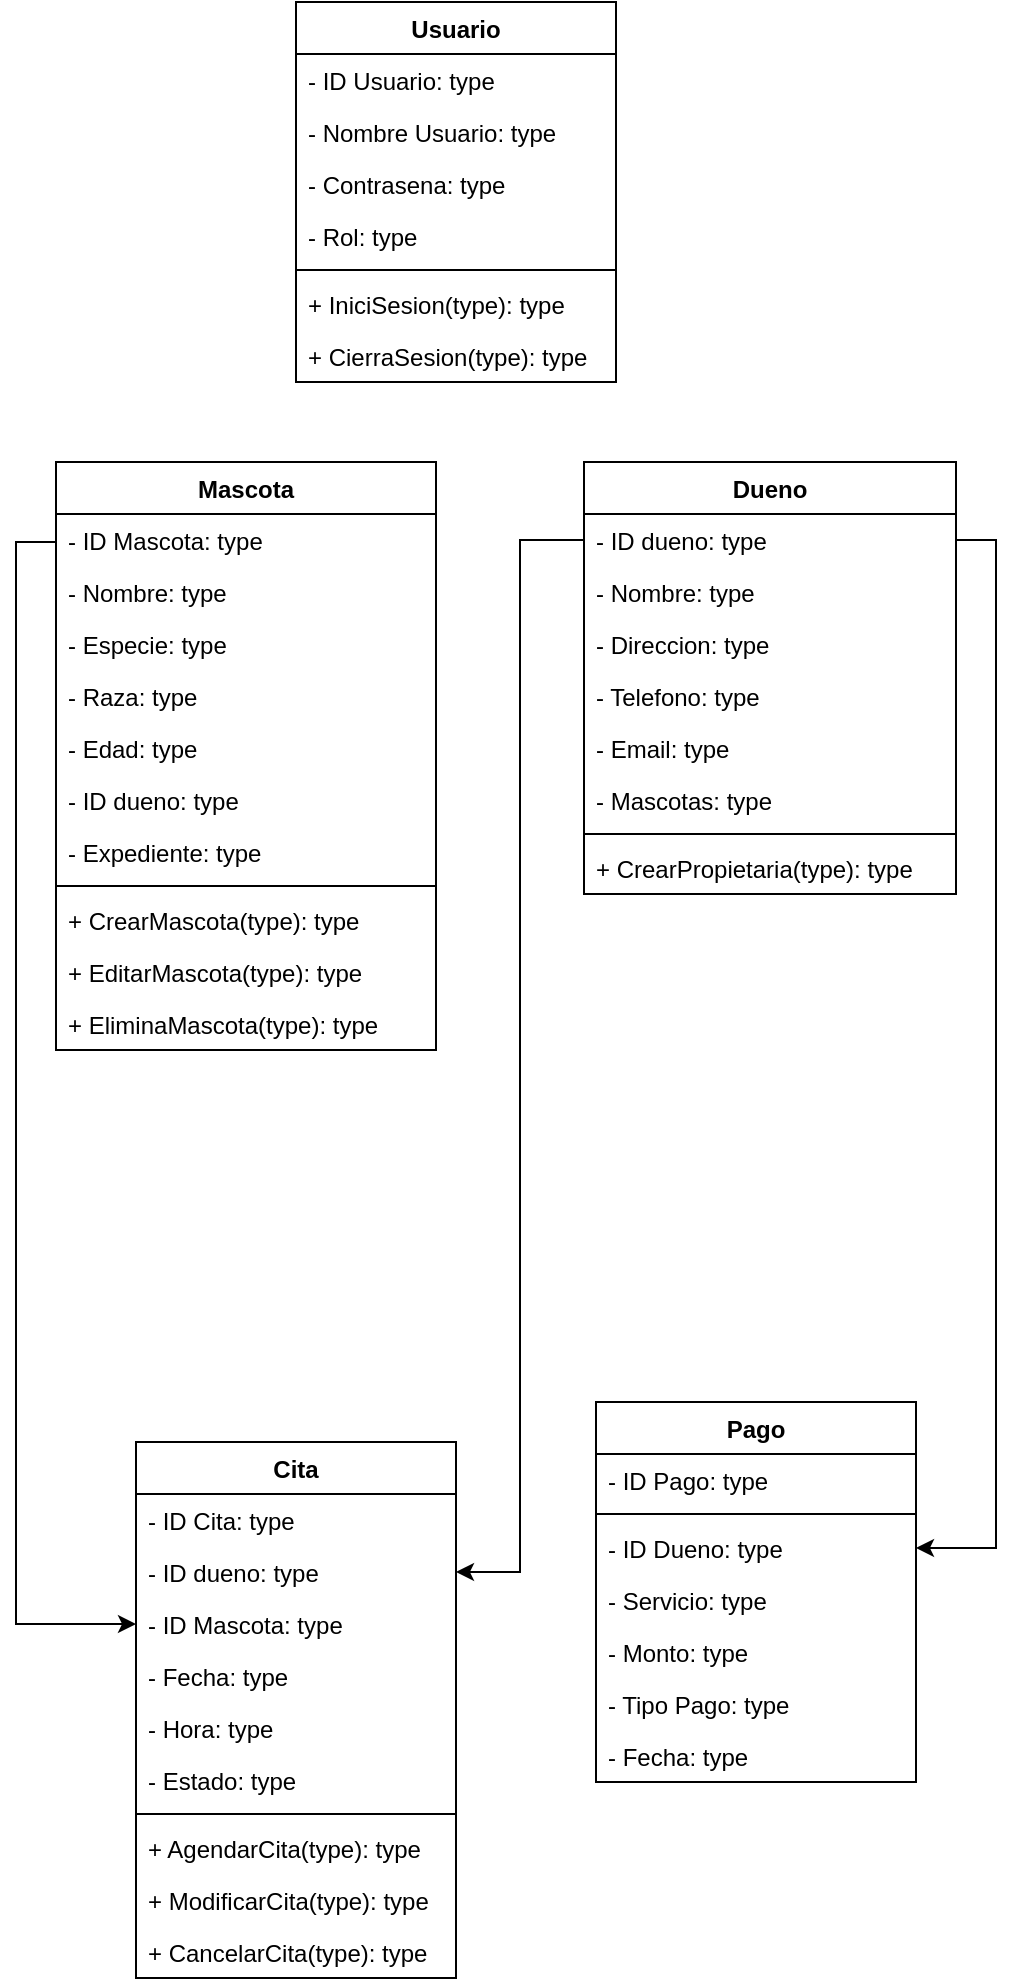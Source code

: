 <mxfile version="24.7.17">
  <diagram name="Página-1" id="QACXI7wkRRo7BJ_qL5HK">
    <mxGraphModel dx="875" dy="778" grid="1" gridSize="10" guides="1" tooltips="1" connect="1" arrows="1" fold="1" page="1" pageScale="1" pageWidth="827" pageHeight="1169" math="0" shadow="0">
      <root>
        <mxCell id="0" />
        <mxCell id="1" parent="0" />
        <mxCell id="hlU-9Vx02k2MNT2WBinT-1" value="Mascota" style="swimlane;fontStyle=1;align=center;verticalAlign=top;childLayout=stackLayout;horizontal=1;startSize=26;horizontalStack=0;resizeParent=1;resizeParentMax=0;resizeLast=0;collapsible=1;marginBottom=0;whiteSpace=wrap;html=1;" parent="1" vertex="1">
          <mxGeometry x="70" y="320" width="190" height="294" as="geometry" />
        </mxCell>
        <mxCell id="hlU-9Vx02k2MNT2WBinT-2" value="- ID Mascota: type" style="text;strokeColor=none;fillColor=none;align=left;verticalAlign=top;spacingLeft=4;spacingRight=4;overflow=hidden;rotatable=0;points=[[0,0.5],[1,0.5]];portConstraint=eastwest;whiteSpace=wrap;html=1;" parent="hlU-9Vx02k2MNT2WBinT-1" vertex="1">
          <mxGeometry y="26" width="190" height="26" as="geometry" />
        </mxCell>
        <mxCell id="hlU-9Vx02k2MNT2WBinT-5" value="- Nombre: type" style="text;strokeColor=none;fillColor=none;align=left;verticalAlign=top;spacingLeft=4;spacingRight=4;overflow=hidden;rotatable=0;points=[[0,0.5],[1,0.5]];portConstraint=eastwest;whiteSpace=wrap;html=1;" parent="hlU-9Vx02k2MNT2WBinT-1" vertex="1">
          <mxGeometry y="52" width="190" height="26" as="geometry" />
        </mxCell>
        <mxCell id="hlU-9Vx02k2MNT2WBinT-6" value="- Especie: type" style="text;strokeColor=none;fillColor=none;align=left;verticalAlign=top;spacingLeft=4;spacingRight=4;overflow=hidden;rotatable=0;points=[[0,0.5],[1,0.5]];portConstraint=eastwest;whiteSpace=wrap;html=1;" parent="hlU-9Vx02k2MNT2WBinT-1" vertex="1">
          <mxGeometry y="78" width="190" height="26" as="geometry" />
        </mxCell>
        <mxCell id="hlU-9Vx02k2MNT2WBinT-7" value="- Raza: type" style="text;strokeColor=none;fillColor=none;align=left;verticalAlign=top;spacingLeft=4;spacingRight=4;overflow=hidden;rotatable=0;points=[[0,0.5],[1,0.5]];portConstraint=eastwest;whiteSpace=wrap;html=1;" parent="hlU-9Vx02k2MNT2WBinT-1" vertex="1">
          <mxGeometry y="104" width="190" height="26" as="geometry" />
        </mxCell>
        <mxCell id="hlU-9Vx02k2MNT2WBinT-8" value="- Edad: type" style="text;strokeColor=none;fillColor=none;align=left;verticalAlign=top;spacingLeft=4;spacingRight=4;overflow=hidden;rotatable=0;points=[[0,0.5],[1,0.5]];portConstraint=eastwest;whiteSpace=wrap;html=1;" parent="hlU-9Vx02k2MNT2WBinT-1" vertex="1">
          <mxGeometry y="130" width="190" height="26" as="geometry" />
        </mxCell>
        <mxCell id="pgMoleC1tzAin-xuhdGJ-1" value="- ID dueno: type" style="text;strokeColor=none;fillColor=none;align=left;verticalAlign=top;spacingLeft=4;spacingRight=4;overflow=hidden;rotatable=0;points=[[0,0.5],[1,0.5]];portConstraint=eastwest;whiteSpace=wrap;html=1;" vertex="1" parent="hlU-9Vx02k2MNT2WBinT-1">
          <mxGeometry y="156" width="190" height="26" as="geometry" />
        </mxCell>
        <mxCell id="hlU-9Vx02k2MNT2WBinT-21" value="- Expediente: type" style="text;strokeColor=none;fillColor=none;align=left;verticalAlign=top;spacingLeft=4;spacingRight=4;overflow=hidden;rotatable=0;points=[[0,0.5],[1,0.5]];portConstraint=eastwest;whiteSpace=wrap;html=1;" parent="hlU-9Vx02k2MNT2WBinT-1" vertex="1">
          <mxGeometry y="182" width="190" height="26" as="geometry" />
        </mxCell>
        <mxCell id="hlU-9Vx02k2MNT2WBinT-3" value="" style="line;strokeWidth=1;fillColor=none;align=left;verticalAlign=middle;spacingTop=-1;spacingLeft=3;spacingRight=3;rotatable=0;labelPosition=right;points=[];portConstraint=eastwest;strokeColor=inherit;" parent="hlU-9Vx02k2MNT2WBinT-1" vertex="1">
          <mxGeometry y="208" width="190" height="8" as="geometry" />
        </mxCell>
        <mxCell id="LHy_yEaSbMMz5y2O2M91-12" value="+ CrearMascota(type): type" style="text;strokeColor=none;fillColor=none;align=left;verticalAlign=top;spacingLeft=4;spacingRight=4;overflow=hidden;rotatable=0;points=[[0,0.5],[1,0.5]];portConstraint=eastwest;whiteSpace=wrap;html=1;" parent="hlU-9Vx02k2MNT2WBinT-1" vertex="1">
          <mxGeometry y="216" width="190" height="26" as="geometry" />
        </mxCell>
        <mxCell id="LHy_yEaSbMMz5y2O2M91-13" value="+ EditarMascota(type): type" style="text;strokeColor=none;fillColor=none;align=left;verticalAlign=top;spacingLeft=4;spacingRight=4;overflow=hidden;rotatable=0;points=[[0,0.5],[1,0.5]];portConstraint=eastwest;whiteSpace=wrap;html=1;" parent="hlU-9Vx02k2MNT2WBinT-1" vertex="1">
          <mxGeometry y="242" width="190" height="26" as="geometry" />
        </mxCell>
        <mxCell id="LHy_yEaSbMMz5y2O2M91-14" value="+ EliminaMascota(type): type" style="text;strokeColor=none;fillColor=none;align=left;verticalAlign=top;spacingLeft=4;spacingRight=4;overflow=hidden;rotatable=0;points=[[0,0.5],[1,0.5]];portConstraint=eastwest;whiteSpace=wrap;html=1;" parent="hlU-9Vx02k2MNT2WBinT-1" vertex="1">
          <mxGeometry y="268" width="190" height="26" as="geometry" />
        </mxCell>
        <mxCell id="hlU-9Vx02k2MNT2WBinT-13" value="Dueno" style="swimlane;fontStyle=1;align=center;verticalAlign=top;childLayout=stackLayout;horizontal=1;startSize=26;horizontalStack=0;resizeParent=1;resizeParentMax=0;resizeLast=0;collapsible=1;marginBottom=0;whiteSpace=wrap;html=1;" parent="1" vertex="1">
          <mxGeometry x="334" y="320" width="186" height="216" as="geometry" />
        </mxCell>
        <mxCell id="hlU-9Vx02k2MNT2WBinT-14" value="- ID dueno: type" style="text;strokeColor=none;fillColor=none;align=left;verticalAlign=top;spacingLeft=4;spacingRight=4;overflow=hidden;rotatable=0;points=[[0,0.5],[1,0.5]];portConstraint=eastwest;whiteSpace=wrap;html=1;" parent="hlU-9Vx02k2MNT2WBinT-13" vertex="1">
          <mxGeometry y="26" width="186" height="26" as="geometry" />
        </mxCell>
        <mxCell id="hlU-9Vx02k2MNT2WBinT-16" value="- Nombre: type" style="text;strokeColor=none;fillColor=none;align=left;verticalAlign=top;spacingLeft=4;spacingRight=4;overflow=hidden;rotatable=0;points=[[0,0.5],[1,0.5]];portConstraint=eastwest;whiteSpace=wrap;html=1;" parent="hlU-9Vx02k2MNT2WBinT-13" vertex="1">
          <mxGeometry y="52" width="186" height="26" as="geometry" />
        </mxCell>
        <mxCell id="hlU-9Vx02k2MNT2WBinT-17" value="- Direccion&lt;span style=&quot;background-color: initial;&quot;&gt;: type&lt;/span&gt;" style="text;strokeColor=none;fillColor=none;align=left;verticalAlign=top;spacingLeft=4;spacingRight=4;overflow=hidden;rotatable=0;points=[[0,0.5],[1,0.5]];portConstraint=eastwest;whiteSpace=wrap;html=1;" parent="hlU-9Vx02k2MNT2WBinT-13" vertex="1">
          <mxGeometry y="78" width="186" height="26" as="geometry" />
        </mxCell>
        <mxCell id="hlU-9Vx02k2MNT2WBinT-18" value="- Telefono&lt;span style=&quot;background-color: initial;&quot;&gt;: type&lt;/span&gt;" style="text;strokeColor=none;fillColor=none;align=left;verticalAlign=top;spacingLeft=4;spacingRight=4;overflow=hidden;rotatable=0;points=[[0,0.5],[1,0.5]];portConstraint=eastwest;whiteSpace=wrap;html=1;" parent="hlU-9Vx02k2MNT2WBinT-13" vertex="1">
          <mxGeometry y="104" width="186" height="26" as="geometry" />
        </mxCell>
        <mxCell id="hlU-9Vx02k2MNT2WBinT-19" value="- Email: type" style="text;strokeColor=none;fillColor=none;align=left;verticalAlign=top;spacingLeft=4;spacingRight=4;overflow=hidden;rotatable=0;points=[[0,0.5],[1,0.5]];portConstraint=eastwest;whiteSpace=wrap;html=1;" parent="hlU-9Vx02k2MNT2WBinT-13" vertex="1">
          <mxGeometry y="130" width="186" height="26" as="geometry" />
        </mxCell>
        <mxCell id="hlU-9Vx02k2MNT2WBinT-20" value="- Mascotas: type" style="text;strokeColor=none;fillColor=none;align=left;verticalAlign=top;spacingLeft=4;spacingRight=4;overflow=hidden;rotatable=0;points=[[0,0.5],[1,0.5]];portConstraint=eastwest;whiteSpace=wrap;html=1;" parent="hlU-9Vx02k2MNT2WBinT-13" vertex="1">
          <mxGeometry y="156" width="186" height="26" as="geometry" />
        </mxCell>
        <mxCell id="hlU-9Vx02k2MNT2WBinT-15" value="" style="line;strokeWidth=1;fillColor=none;align=left;verticalAlign=middle;spacingTop=-1;spacingLeft=3;spacingRight=3;rotatable=0;labelPosition=right;points=[];portConstraint=eastwest;strokeColor=inherit;" parent="hlU-9Vx02k2MNT2WBinT-13" vertex="1">
          <mxGeometry y="182" width="186" height="8" as="geometry" />
        </mxCell>
        <mxCell id="LHy_yEaSbMMz5y2O2M91-21" value="+ CrearPropietaria(type): type" style="text;strokeColor=none;fillColor=none;align=left;verticalAlign=top;spacingLeft=4;spacingRight=4;overflow=hidden;rotatable=0;points=[[0,0.5],[1,0.5]];portConstraint=eastwest;whiteSpace=wrap;html=1;" parent="hlU-9Vx02k2MNT2WBinT-13" vertex="1">
          <mxGeometry y="190" width="186" height="26" as="geometry" />
        </mxCell>
        <mxCell id="hlU-9Vx02k2MNT2WBinT-22" value="Cita" style="swimlane;fontStyle=1;align=center;verticalAlign=top;childLayout=stackLayout;horizontal=1;startSize=26;horizontalStack=0;resizeParent=1;resizeParentMax=0;resizeLast=0;collapsible=1;marginBottom=0;whiteSpace=wrap;html=1;" parent="1" vertex="1">
          <mxGeometry x="110" y="810" width="160" height="268" as="geometry" />
        </mxCell>
        <mxCell id="hlU-9Vx02k2MNT2WBinT-23" value="- ID Cita: type" style="text;strokeColor=none;fillColor=none;align=left;verticalAlign=top;spacingLeft=4;spacingRight=4;overflow=hidden;rotatable=0;points=[[0,0.5],[1,0.5]];portConstraint=eastwest;whiteSpace=wrap;html=1;" parent="hlU-9Vx02k2MNT2WBinT-22" vertex="1">
          <mxGeometry y="26" width="160" height="26" as="geometry" />
        </mxCell>
        <mxCell id="hlU-9Vx02k2MNT2WBinT-26" value="- ID dueno&lt;span style=&quot;background-color: initial;&quot;&gt;: type&lt;/span&gt;" style="text;strokeColor=none;fillColor=none;align=left;verticalAlign=top;spacingLeft=4;spacingRight=4;overflow=hidden;rotatable=0;points=[[0,0.5],[1,0.5]];portConstraint=eastwest;whiteSpace=wrap;html=1;" parent="hlU-9Vx02k2MNT2WBinT-22" vertex="1">
          <mxGeometry y="52" width="160" height="26" as="geometry" />
        </mxCell>
        <mxCell id="hlU-9Vx02k2MNT2WBinT-25" value="- ID Mascota: type" style="text;strokeColor=none;fillColor=none;align=left;verticalAlign=top;spacingLeft=4;spacingRight=4;overflow=hidden;rotatable=0;points=[[0,0.5],[1,0.5]];portConstraint=eastwest;whiteSpace=wrap;html=1;" parent="hlU-9Vx02k2MNT2WBinT-22" vertex="1">
          <mxGeometry y="78" width="160" height="26" as="geometry" />
        </mxCell>
        <mxCell id="hlU-9Vx02k2MNT2WBinT-27" value="- Fecha&lt;span style=&quot;background-color: initial;&quot;&gt;: type&lt;/span&gt;" style="text;strokeColor=none;fillColor=none;align=left;verticalAlign=top;spacingLeft=4;spacingRight=4;overflow=hidden;rotatable=0;points=[[0,0.5],[1,0.5]];portConstraint=eastwest;whiteSpace=wrap;html=1;" parent="hlU-9Vx02k2MNT2WBinT-22" vertex="1">
          <mxGeometry y="104" width="160" height="26" as="geometry" />
        </mxCell>
        <mxCell id="hlU-9Vx02k2MNT2WBinT-28" value="- Hora: type" style="text;strokeColor=none;fillColor=none;align=left;verticalAlign=top;spacingLeft=4;spacingRight=4;overflow=hidden;rotatable=0;points=[[0,0.5],[1,0.5]];portConstraint=eastwest;whiteSpace=wrap;html=1;" parent="hlU-9Vx02k2MNT2WBinT-22" vertex="1">
          <mxGeometry y="130" width="160" height="26" as="geometry" />
        </mxCell>
        <mxCell id="hlU-9Vx02k2MNT2WBinT-29" value="- Estado: type" style="text;strokeColor=none;fillColor=none;align=left;verticalAlign=top;spacingLeft=4;spacingRight=4;overflow=hidden;rotatable=0;points=[[0,0.5],[1,0.5]];portConstraint=eastwest;whiteSpace=wrap;html=1;" parent="hlU-9Vx02k2MNT2WBinT-22" vertex="1">
          <mxGeometry y="156" width="160" height="26" as="geometry" />
        </mxCell>
        <mxCell id="hlU-9Vx02k2MNT2WBinT-24" value="" style="line;strokeWidth=1;fillColor=none;align=left;verticalAlign=middle;spacingTop=-1;spacingLeft=3;spacingRight=3;rotatable=0;labelPosition=right;points=[];portConstraint=eastwest;strokeColor=inherit;" parent="hlU-9Vx02k2MNT2WBinT-22" vertex="1">
          <mxGeometry y="182" width="160" height="8" as="geometry" />
        </mxCell>
        <mxCell id="LHy_yEaSbMMz5y2O2M91-15" value="+ AgendarCita(type): type" style="text;strokeColor=none;fillColor=none;align=left;verticalAlign=top;spacingLeft=4;spacingRight=4;overflow=hidden;rotatable=0;points=[[0,0.5],[1,0.5]];portConstraint=eastwest;whiteSpace=wrap;html=1;" parent="hlU-9Vx02k2MNT2WBinT-22" vertex="1">
          <mxGeometry y="190" width="160" height="26" as="geometry" />
        </mxCell>
        <mxCell id="LHy_yEaSbMMz5y2O2M91-16" value="+ ModificarCita(type): type" style="text;strokeColor=none;fillColor=none;align=left;verticalAlign=top;spacingLeft=4;spacingRight=4;overflow=hidden;rotatable=0;points=[[0,0.5],[1,0.5]];portConstraint=eastwest;whiteSpace=wrap;html=1;" parent="hlU-9Vx02k2MNT2WBinT-22" vertex="1">
          <mxGeometry y="216" width="160" height="26" as="geometry" />
        </mxCell>
        <mxCell id="LHy_yEaSbMMz5y2O2M91-17" value="+ CancelarCita(type): type" style="text;strokeColor=none;fillColor=none;align=left;verticalAlign=top;spacingLeft=4;spacingRight=4;overflow=hidden;rotatable=0;points=[[0,0.5],[1,0.5]];portConstraint=eastwest;whiteSpace=wrap;html=1;" parent="hlU-9Vx02k2MNT2WBinT-22" vertex="1">
          <mxGeometry y="242" width="160" height="26" as="geometry" />
        </mxCell>
        <mxCell id="hlU-9Vx02k2MNT2WBinT-30" style="edgeStyle=orthogonalEdgeStyle;rounded=0;orthogonalLoop=1;jettySize=auto;html=1;exitX=0;exitY=0.5;exitDx=0;exitDy=0;entryX=0;entryY=0.5;entryDx=0;entryDy=0;" parent="1" source="hlU-9Vx02k2MNT2WBinT-5" target="hlU-9Vx02k2MNT2WBinT-25" edge="1">
          <mxGeometry relative="1" as="geometry">
            <Array as="points">
              <mxPoint x="70" y="360" />
              <mxPoint x="50" y="360" />
              <mxPoint x="50" y="901" />
            </Array>
          </mxGeometry>
        </mxCell>
        <mxCell id="hlU-9Vx02k2MNT2WBinT-31" style="edgeStyle=orthogonalEdgeStyle;rounded=0;orthogonalLoop=1;jettySize=auto;html=1;exitX=0;exitY=0.5;exitDx=0;exitDy=0;entryX=1;entryY=0.5;entryDx=0;entryDy=0;" parent="1" source="hlU-9Vx02k2MNT2WBinT-14" target="hlU-9Vx02k2MNT2WBinT-26" edge="1">
          <mxGeometry relative="1" as="geometry" />
        </mxCell>
        <mxCell id="8kOd35nUE23YNfUkreLO-1" value="Pago" style="swimlane;fontStyle=1;align=center;verticalAlign=top;childLayout=stackLayout;horizontal=1;startSize=26;horizontalStack=0;resizeParent=1;resizeParentMax=0;resizeLast=0;collapsible=1;marginBottom=0;whiteSpace=wrap;html=1;" parent="1" vertex="1">
          <mxGeometry x="340" y="790" width="160" height="190" as="geometry" />
        </mxCell>
        <mxCell id="8kOd35nUE23YNfUkreLO-2" value="- ID Pago: type" style="text;strokeColor=none;fillColor=none;align=left;verticalAlign=top;spacingLeft=4;spacingRight=4;overflow=hidden;rotatable=0;points=[[0,0.5],[1,0.5]];portConstraint=eastwest;whiteSpace=wrap;html=1;" parent="8kOd35nUE23YNfUkreLO-1" vertex="1">
          <mxGeometry y="26" width="160" height="26" as="geometry" />
        </mxCell>
        <mxCell id="8kOd35nUE23YNfUkreLO-3" value="" style="line;strokeWidth=1;fillColor=none;align=left;verticalAlign=middle;spacingTop=-1;spacingLeft=3;spacingRight=3;rotatable=0;labelPosition=right;points=[];portConstraint=eastwest;strokeColor=inherit;" parent="8kOd35nUE23YNfUkreLO-1" vertex="1">
          <mxGeometry y="52" width="160" height="8" as="geometry" />
        </mxCell>
        <mxCell id="8kOd35nUE23YNfUkreLO-4" value="- ID Dueno: type" style="text;strokeColor=none;fillColor=none;align=left;verticalAlign=top;spacingLeft=4;spacingRight=4;overflow=hidden;rotatable=0;points=[[0,0.5],[1,0.5]];portConstraint=eastwest;whiteSpace=wrap;html=1;" parent="8kOd35nUE23YNfUkreLO-1" vertex="1">
          <mxGeometry y="60" width="160" height="26" as="geometry" />
        </mxCell>
        <mxCell id="8kOd35nUE23YNfUkreLO-5" value="- Servicio&lt;span style=&quot;background-color: initial;&quot;&gt;: type&lt;/span&gt;" style="text;strokeColor=none;fillColor=none;align=left;verticalAlign=top;spacingLeft=4;spacingRight=4;overflow=hidden;rotatable=0;points=[[0,0.5],[1,0.5]];portConstraint=eastwest;whiteSpace=wrap;html=1;" parent="8kOd35nUE23YNfUkreLO-1" vertex="1">
          <mxGeometry y="86" width="160" height="26" as="geometry" />
        </mxCell>
        <mxCell id="8kOd35nUE23YNfUkreLO-6" value="- Monto&lt;span style=&quot;background-color: initial;&quot;&gt;: type&lt;/span&gt;" style="text;strokeColor=none;fillColor=none;align=left;verticalAlign=top;spacingLeft=4;spacingRight=4;overflow=hidden;rotatable=0;points=[[0,0.5],[1,0.5]];portConstraint=eastwest;whiteSpace=wrap;html=1;" parent="8kOd35nUE23YNfUkreLO-1" vertex="1">
          <mxGeometry y="112" width="160" height="26" as="geometry" />
        </mxCell>
        <mxCell id="8kOd35nUE23YNfUkreLO-7" value="- Tipo Pago: type" style="text;strokeColor=none;fillColor=none;align=left;verticalAlign=top;spacingLeft=4;spacingRight=4;overflow=hidden;rotatable=0;points=[[0,0.5],[1,0.5]];portConstraint=eastwest;whiteSpace=wrap;html=1;" parent="8kOd35nUE23YNfUkreLO-1" vertex="1">
          <mxGeometry y="138" width="160" height="26" as="geometry" />
        </mxCell>
        <mxCell id="pgMoleC1tzAin-xuhdGJ-3" value="- Fecha&lt;span style=&quot;background-color: initial;&quot;&gt;: type&lt;/span&gt;" style="text;strokeColor=none;fillColor=none;align=left;verticalAlign=top;spacingLeft=4;spacingRight=4;overflow=hidden;rotatable=0;points=[[0,0.5],[1,0.5]];portConstraint=eastwest;whiteSpace=wrap;html=1;" vertex="1" parent="8kOd35nUE23YNfUkreLO-1">
          <mxGeometry y="164" width="160" height="26" as="geometry" />
        </mxCell>
        <mxCell id="8kOd35nUE23YNfUkreLO-9" style="edgeStyle=orthogonalEdgeStyle;rounded=0;orthogonalLoop=1;jettySize=auto;html=1;exitX=1;exitY=0.5;exitDx=0;exitDy=0;entryX=1;entryY=0.5;entryDx=0;entryDy=0;" parent="1" source="hlU-9Vx02k2MNT2WBinT-14" target="8kOd35nUE23YNfUkreLO-4" edge="1">
          <mxGeometry relative="1" as="geometry" />
        </mxCell>
        <mxCell id="LHy_yEaSbMMz5y2O2M91-1" value="Usuario" style="swimlane;fontStyle=1;align=center;verticalAlign=top;childLayout=stackLayout;horizontal=1;startSize=26;horizontalStack=0;resizeParent=1;resizeParentMax=0;resizeLast=0;collapsible=1;marginBottom=0;whiteSpace=wrap;html=1;" parent="1" vertex="1">
          <mxGeometry x="190" y="90" width="160" height="190" as="geometry" />
        </mxCell>
        <mxCell id="LHy_yEaSbMMz5y2O2M91-2" value="- ID Usuario: type" style="text;strokeColor=none;fillColor=none;align=left;verticalAlign=top;spacingLeft=4;spacingRight=4;overflow=hidden;rotatable=0;points=[[0,0.5],[1,0.5]];portConstraint=eastwest;whiteSpace=wrap;html=1;" parent="LHy_yEaSbMMz5y2O2M91-1" vertex="1">
          <mxGeometry y="26" width="160" height="26" as="geometry" />
        </mxCell>
        <mxCell id="LHy_yEaSbMMz5y2O2M91-4" value="- Nombre Usuario: type" style="text;strokeColor=none;fillColor=none;align=left;verticalAlign=top;spacingLeft=4;spacingRight=4;overflow=hidden;rotatable=0;points=[[0,0.5],[1,0.5]];portConstraint=eastwest;whiteSpace=wrap;html=1;" parent="LHy_yEaSbMMz5y2O2M91-1" vertex="1">
          <mxGeometry y="52" width="160" height="26" as="geometry" />
        </mxCell>
        <mxCell id="LHy_yEaSbMMz5y2O2M91-6" value="- Contrasena&lt;span style=&quot;background-color: initial;&quot;&gt;: type&lt;/span&gt;" style="text;strokeColor=none;fillColor=none;align=left;verticalAlign=top;spacingLeft=4;spacingRight=4;overflow=hidden;rotatable=0;points=[[0,0.5],[1,0.5]];portConstraint=eastwest;whiteSpace=wrap;html=1;" parent="LHy_yEaSbMMz5y2O2M91-1" vertex="1">
          <mxGeometry y="78" width="160" height="26" as="geometry" />
        </mxCell>
        <mxCell id="LHy_yEaSbMMz5y2O2M91-7" value="- Rol: type" style="text;strokeColor=none;fillColor=none;align=left;verticalAlign=top;spacingLeft=4;spacingRight=4;overflow=hidden;rotatable=0;points=[[0,0.5],[1,0.5]];portConstraint=eastwest;whiteSpace=wrap;html=1;" parent="LHy_yEaSbMMz5y2O2M91-1" vertex="1">
          <mxGeometry y="104" width="160" height="26" as="geometry" />
        </mxCell>
        <mxCell id="LHy_yEaSbMMz5y2O2M91-3" value="" style="line;strokeWidth=1;fillColor=none;align=left;verticalAlign=middle;spacingTop=-1;spacingLeft=3;spacingRight=3;rotatable=0;labelPosition=right;points=[];portConstraint=eastwest;strokeColor=inherit;" parent="LHy_yEaSbMMz5y2O2M91-1" vertex="1">
          <mxGeometry y="130" width="160" height="8" as="geometry" />
        </mxCell>
        <mxCell id="LHy_yEaSbMMz5y2O2M91-19" value="+ IniciSesion(type): type" style="text;strokeColor=none;fillColor=none;align=left;verticalAlign=top;spacingLeft=4;spacingRight=4;overflow=hidden;rotatable=0;points=[[0,0.5],[1,0.5]];portConstraint=eastwest;whiteSpace=wrap;html=1;" parent="LHy_yEaSbMMz5y2O2M91-1" vertex="1">
          <mxGeometry y="138" width="160" height="26" as="geometry" />
        </mxCell>
        <mxCell id="LHy_yEaSbMMz5y2O2M91-20" value="+ CierraSesion(type): type" style="text;strokeColor=none;fillColor=none;align=left;verticalAlign=top;spacingLeft=4;spacingRight=4;overflow=hidden;rotatable=0;points=[[0,0.5],[1,0.5]];portConstraint=eastwest;whiteSpace=wrap;html=1;" parent="LHy_yEaSbMMz5y2O2M91-1" vertex="1">
          <mxGeometry y="164" width="160" height="26" as="geometry" />
        </mxCell>
      </root>
    </mxGraphModel>
  </diagram>
</mxfile>
